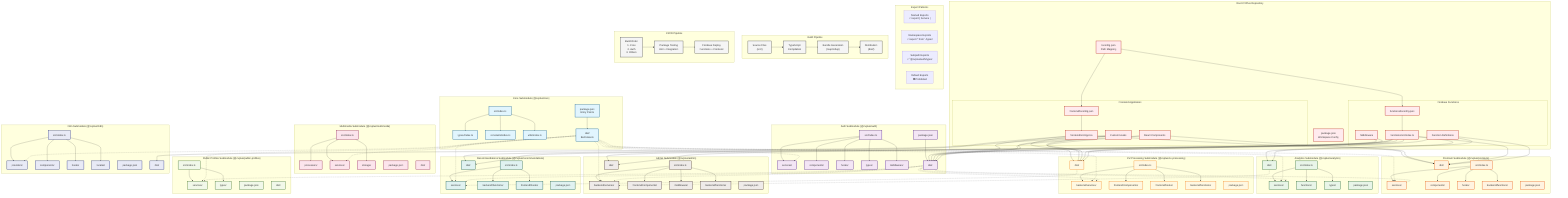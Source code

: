 graph TB
    %% CVPlus Submodule Export Structure Architecture
    %% Author: Gil Klainert
    %% Date: August 28, 2025

    subgraph "Root CVPlus Repository"
        RootTSConfig["tsconfig.json<br/>Path Mapping"]
        RootPackage["package.json<br/>Workspace Config"]
        
        subgraph "Frontend Application"
            FrontendApp["frontend/src/App.tsx"]
            FrontendComponents["React Components"]
            FrontendHooks["Custom Hooks"]
            FrontendTSConfig["frontend/tsconfig.json"]
        end
        
        subgraph "Firebase Functions"
            FunctionsIndex["functions/src/index.ts"]
            FunctionsDef["Function Definitions"]
            FunctionsMiddleware["Middleware"]
            FunctionsTSConfig["functions/tsconfig.json"]
        end
    end

    subgraph "Core Submodule (@cvplus/core)"
        CoreIndex["src/index.ts"]
        CoreTypes["types/index.ts"]
        CoreConstants["constants/index.ts"]
        CoreUtils["utils/index.ts"]
        CorePackage["package.json<br/>Entry Points"]
        CoreBuild["dist/<br/>Built Assets"]
    end

    subgraph "Auth Submodule (@cvplus/auth)"
        AuthIndex["src/index.ts"]
        AuthServices["services/"]
        AuthComponents["components/"]
        AuthHooks["hooks/"]
        AuthTypes["types/"]
        AuthMiddleware["middleware/"]
        AuthPackage["package.json"]
        AuthBuild["dist/"]
    end

    subgraph "Premium Submodule (@cvplus/premium)"
        PremiumIndex["src/index.ts"]
        PremiumServices["services/"]
        PremiumComponents["components/"]
        PremiumHooks["hooks/"]
        PremiumFunctions["backend/functions/"]
        PremiumPackage["package.json"]
        PremiumBuild["dist/"]
    end

    subgraph "Analytics Submodule (@cvplus/analytics)"
        AnalyticsIndex["src/index.ts"]
        AnalyticsServices["services/"]
        AnalyticsFunctions["functions/"]
        AnalyticsTypes["types/"]
        AnalyticsPackage["package.json"]
        AnalyticsBuild["dist/"]
    end

    subgraph "CV-Processing Submodule (@cvplus/cv-processing)"
        CVIndex["src/index.ts"]
        CVServices["backend/services/"]
        CVComponents["frontend/components/"]
        CVHooks["frontend/hooks/"]
        CVFunctions["backend/functions/"]
        CVPackage["package.json"]
        CVBuild["dist/"]
    end

    subgraph "Multimedia Submodule (@cvplus/multimedia)"
        MultimediaIndex["src/index.ts"]
        MultimediaProcessors["processors/"]
        MultimediaServices["services/"]
        MultimediaStorage["storage/"]
        MultimediaPackage["package.json"]
        MultimediaBuild["dist/"]
    end

    subgraph "Admin Submodule (@cvplus/admin)"
        AdminIndex["src/index.ts"]
        AdminServices["backend/services/"]
        AdminComponents["frontend/components/"]
        AdminMiddleware["middleware/"]
        AdminFunctions["backend/functions/"]
        AdminPackage["package.json"]
        AdminBuild["dist/"]
    end

    subgraph "Recommendations Submodule (@cvplus/recommendations)"
        RecommendationsIndex["src/index.ts"]
        RecommendationsServices["services/"]
        RecommendationsFunctions["backend/functions/"]
        RecommendationsHooks["frontend/hooks/"]
        RecommendationsPackage["package.json"]
        RecommendationsBuild["dist/"]
    end

    subgraph "Public Profiles Submodule (@cvplus/public-profiles)"
        ProfilesIndex["src/index.ts"]
        ProfilesServices["services/"]
        ProfilesTypes["types/"]
        ProfilesPackage["package.json"]
        ProfilesBuild["dist/"]
    end

    subgraph "I18n Submodule (@cvplus/i18n)"
        I18nIndex["src/index.ts"]
        I18nProvider["providers/"]
        I18nComponents["components/"]
        I18nHooks["hooks/"]
        I18nLocales["locales/"]
        I18nPackage["package.json"]
        I18nBuild["dist/"]
    end

    %% Export Flow Connections
    
    %% Core Module (Foundation)
    CoreIndex --> CoreTypes
    CoreIndex --> CoreConstants
    CoreIndex --> CoreUtils
    CorePackage --> CoreBuild
    
    %% Auth Module Dependencies
    AuthIndex --> AuthServices
    AuthIndex --> AuthComponents
    AuthIndex --> AuthHooks
    AuthIndex --> AuthTypes
    AuthIndex --> AuthMiddleware
    AuthPackage --> AuthBuild
    CoreBuild -.-> AuthServices
    
    %% Premium Module Dependencies
    PremiumIndex --> PremiumServices
    PremiumIndex --> PremiumComponents
    PremiumIndex --> PremiumHooks
    PremiumIndex --> PremiumFunctions
    CoreBuild -.-> PremiumServices
    AuthBuild -.-> PremiumServices
    
    %% Analytics Module Dependencies
    AnalyticsIndex --> AnalyticsServices
    AnalyticsIndex --> AnalyticsFunctions
    AnalyticsIndex --> AnalyticsTypes
    CoreBuild -.-> AnalyticsServices
    AuthBuild -.-> AnalyticsServices
    
    %% CV-Processing Module Dependencies
    CVIndex --> CVServices
    CVIndex --> CVComponents
    CVIndex --> CVHooks
    CVIndex --> CVFunctions
    CoreBuild -.-> CVServices
    AuthBuild -.-> CVServices
    
    %% Multimedia Module Dependencies
    MultimediaIndex --> MultimediaProcessors
    MultimediaIndex --> MultimediaServices
    MultimediaIndex --> MultimediaStorage
    CoreBuild -.-> MultimediaServices
    
    %% Admin Module Dependencies
    AdminIndex --> AdminServices
    AdminIndex --> AdminComponents
    AdminIndex --> AdminMiddleware
    AdminIndex --> AdminFunctions
    CoreBuild -.-> AdminServices
    AuthBuild -.-> AdminServices
    AnalyticsBuild -.-> AdminServices
    
    %% Recommendations Module Dependencies
    RecommendationsIndex --> RecommendationsServices
    RecommendationsIndex --> RecommendationsFunctions
    RecommendationsIndex --> RecommendationsHooks
    CoreBuild -.-> RecommendationsServices
    AuthBuild -.-> RecommendationsServices
    CVBuild -.-> RecommendationsServices
    
    %% Public Profiles Dependencies
    ProfilesIndex --> ProfilesServices
    ProfilesIndex --> ProfilesTypes
    CoreBuild -.-> ProfilesServices
    AuthBuild -.-> ProfilesServices
    
    %% I18n Module Dependencies
    I18nIndex --> I18nProvider
    I18nIndex --> I18nComponents
    I18nIndex --> I18nHooks
    I18nIndex --> I18nLocales
    CoreBuild -.-> I18nProvider
    
    %% Frontend Integration
    FrontendApp --> AuthBuild
    FrontendApp --> PremiumBuild
    FrontendApp --> CVBuild
    FrontendApp --> I18nBuild
    FrontendComponents --> AuthBuild
    FrontendComponents --> PremiumBuild
    FrontendComponents --> CVBuild
    FrontendHooks --> AuthBuild
    FrontendHooks --> CVBuild
    FrontendHooks --> RecommendationsBuild
    
    %% Firebase Functions Integration
    FunctionsIndex --> AuthBuild
    FunctionsIndex --> PremiumBuild
    FunctionsIndex --> AnalyticsBuild
    FunctionsIndex --> CVBuild
    FunctionsIndex --> AdminBuild
    FunctionsIndex --> RecommendationsBuild
    FunctionsDef --> CVBuild
    FunctionsDef --> PremiumBuild
    FunctionsDef --> AnalyticsBuild
    FunctionsMiddleware --> AuthBuild
    FunctionsMiddleware --> AdminBuild
    
    %% TypeScript Configuration Flow
    RootTSConfig --> FrontendTSConfig
    RootTSConfig --> FunctionsTSConfig
    FrontendTSConfig --> FrontendApp
    FunctionsTSConfig --> FunctionsIndex

    %% Package Export Patterns
    subgraph "Export Patterns"
        NamedExports["Named Exports<br/>✅ export { Service }"]
        NamespaceExports["Namespace Exports<br/>✅ export * from './types'"]
        SubpathExports["Subpath Exports<br/>✅ '@cvplus/auth/types'"]
        DefaultExports["Default Exports<br/>❌ Prohibited"]
    end
    
    %% Build Flow
    subgraph "Build Pipeline"
        SourceFiles["Source Files<br/>(src/)"]
        TypeScript["TypeScript<br/>Compilation"]
        Bundling["Bundle Generation<br/>(tsup/rollup)"]
        DistFiles["Distribution<br/>(dist/)"]
        
        SourceFiles --> TypeScript
        TypeScript --> Bundling
        Bundling --> DistFiles
    end
    
    %% CI/CD Integration
    subgraph "CI/CD Pipeline"
        BuildOrder["Build Order<br/>1. Core<br/>2. Auth<br/>3. Others"]
        Testing["Package Testing<br/>Unit + Integration"]
        Deployment["Firebase Deploy<br/>Functions + Frontend"]
        
        BuildOrder --> Testing
        Testing --> Deployment
    end

    %% Styling
    classDef coreModule fill:#e1f5fe,stroke:#01579b,stroke-width:2px
    classDef authModule fill:#f3e5f5,stroke:#4a148c,stroke-width:2px
    classDef premiumModule fill:#fff3e0,stroke:#e65100,stroke-width:2px
    classDef analyticsModule fill:#e8f5e8,stroke:#1b5e20,stroke-width:2px
    classDef cvModule fill:#fff8e1,stroke:#f57f17,stroke-width:2px
    classDef multimediaModule fill:#fce4ec,stroke:#880e4f,stroke-width:2px
    classDef adminModule fill:#efebe9,stroke:#3e2723,stroke-width:2px
    classDef recommendationsModule fill:#e0f2f1,stroke:#004d40,stroke-width:2px
    classDef profilesModule fill:#f1f8e9,stroke:#33691e,stroke-width:2px
    classDef i18nModule fill:#e8eaf6,stroke:#1a237e,stroke-width:2px
    classDef rootModule fill:#ffebee,stroke:#b71c1c,stroke-width:2px
    classDef buildModule fill:#f5f5f5,stroke:#424242,stroke-width:2px

    class CoreIndex,CoreTypes,CoreConstants,CoreUtils,CorePackage,CoreBuild coreModule
    class AuthIndex,AuthServices,AuthComponents,AuthHooks,AuthTypes,AuthMiddleware,AuthPackage,AuthBuild authModule
    class PremiumIndex,PremiumServices,PremiumComponents,PremiumHooks,PremiumFunctions,PremiumPackage,PremiumBuild premiumModule
    class AnalyticsIndex,AnalyticsServices,AnalyticsFunctions,AnalyticsTypes,AnalyticsPackage,AnalyticsBuild analyticsModule
    class CVIndex,CVServices,CVComponents,CVHooks,CVFunctions,CVPackage,CVBuild cvModule
    class MultimediaIndex,MultimediaProcessors,MultimediaServices,MultimediaStorage,MultimediaPackage,MultimediaBuild multimediaModule
    class AdminIndex,AdminServices,AdminComponents,AdminMiddleware,AdminFunctions,AdminPackage,AdminBuild adminModule
    class RecommendationsIndex,RecommendationsServices,RecommendationsFunctions,RecommendationsHooks,RecommendationsPackage,RecommendationsBuild recommendationsModule
    class ProfilesIndex,ProfilesServices,ProfilesTypes,ProfilesPackage,ProfilesBuild profilesModule
    class I18nIndex,I18nProvider,I18nComponents,I18nHooks,I18nLocales,I18nPackage,I18nBuild i18nModule
    class RootTSConfig,RootPackage,FrontendApp,FrontendComponents,FrontendHooks,FrontendTSConfig,FunctionsIndex,FunctionsDef,FunctionsMiddleware,FunctionsTSConfig rootModule
    class SourceFiles,TypeScript,Bundling,DistFiles,BuildOrder,Testing,Deployment buildModule